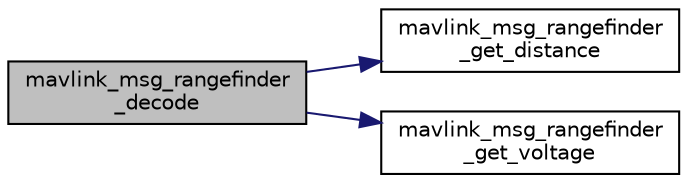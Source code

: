 digraph "mavlink_msg_rangefinder_decode"
{
 // INTERACTIVE_SVG=YES
  edge [fontname="Helvetica",fontsize="10",labelfontname="Helvetica",labelfontsize="10"];
  node [fontname="Helvetica",fontsize="10",shape=record];
  rankdir="LR";
  Node1 [label="mavlink_msg_rangefinder\l_decode",height=0.2,width=0.4,color="black", fillcolor="grey75", style="filled" fontcolor="black"];
  Node1 -> Node2 [color="midnightblue",fontsize="10",style="solid",fontname="Helvetica"];
  Node2 [label="mavlink_msg_rangefinder\l_get_distance",height=0.2,width=0.4,color="black", fillcolor="white", style="filled",URL="$mavlink__msg__rangefinder_8h.html#ae4cfe80147c8290a5807c15d34f3b346",tooltip="Send a rangefinder message. "];
  Node1 -> Node3 [color="midnightblue",fontsize="10",style="solid",fontname="Helvetica"];
  Node3 [label="mavlink_msg_rangefinder\l_get_voltage",height=0.2,width=0.4,color="black", fillcolor="white", style="filled",URL="$mavlink__msg__rangefinder_8h.html#a249aa12267ba2994d833b453d691f005",tooltip="Get field voltage from rangefinder message. "];
}
